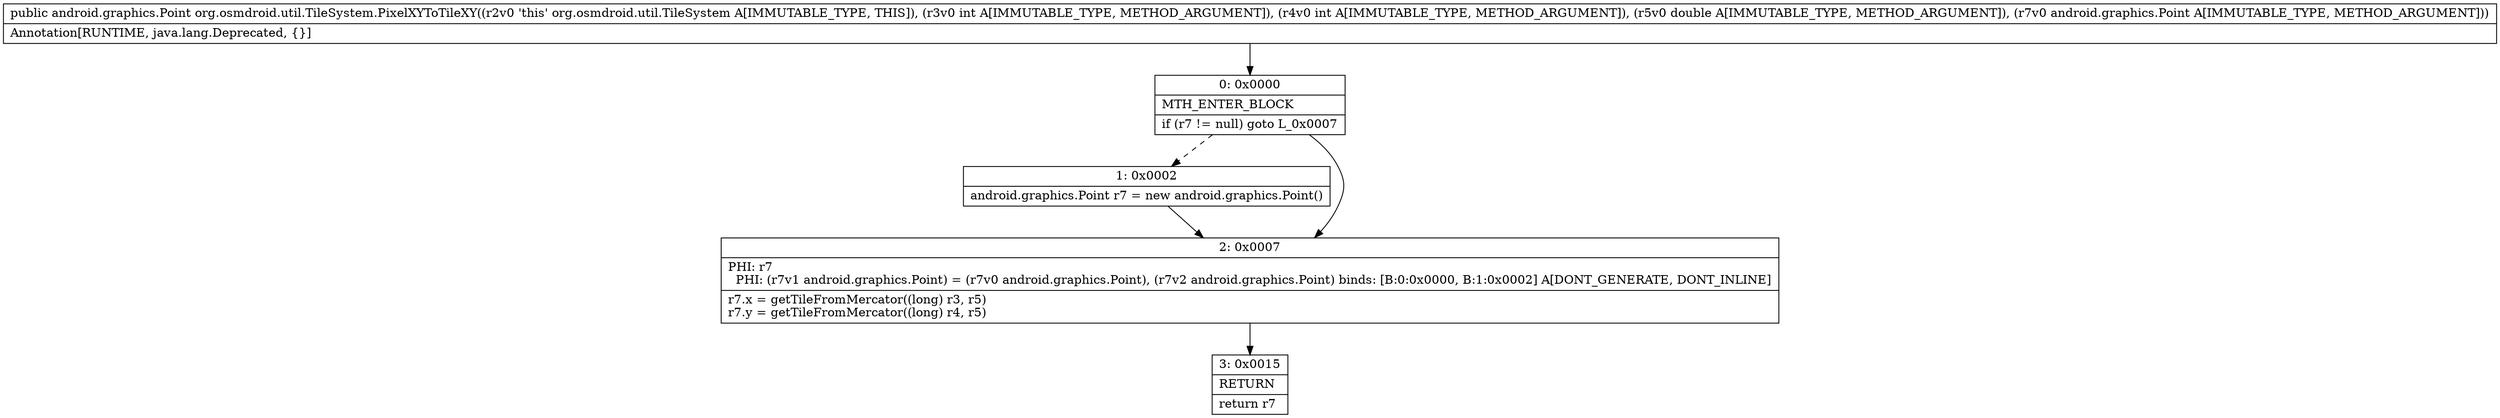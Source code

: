 digraph "CFG fororg.osmdroid.util.TileSystem.PixelXYToTileXY(IIDLandroid\/graphics\/Point;)Landroid\/graphics\/Point;" {
Node_0 [shape=record,label="{0\:\ 0x0000|MTH_ENTER_BLOCK\l|if (r7 != null) goto L_0x0007\l}"];
Node_1 [shape=record,label="{1\:\ 0x0002|android.graphics.Point r7 = new android.graphics.Point()\l}"];
Node_2 [shape=record,label="{2\:\ 0x0007|PHI: r7 \l  PHI: (r7v1 android.graphics.Point) = (r7v0 android.graphics.Point), (r7v2 android.graphics.Point) binds: [B:0:0x0000, B:1:0x0002] A[DONT_GENERATE, DONT_INLINE]\l|r7.x = getTileFromMercator((long) r3, r5)\lr7.y = getTileFromMercator((long) r4, r5)\l}"];
Node_3 [shape=record,label="{3\:\ 0x0015|RETURN\l|return r7\l}"];
MethodNode[shape=record,label="{public android.graphics.Point org.osmdroid.util.TileSystem.PixelXYToTileXY((r2v0 'this' org.osmdroid.util.TileSystem A[IMMUTABLE_TYPE, THIS]), (r3v0 int A[IMMUTABLE_TYPE, METHOD_ARGUMENT]), (r4v0 int A[IMMUTABLE_TYPE, METHOD_ARGUMENT]), (r5v0 double A[IMMUTABLE_TYPE, METHOD_ARGUMENT]), (r7v0 android.graphics.Point A[IMMUTABLE_TYPE, METHOD_ARGUMENT]))  | Annotation[RUNTIME, java.lang.Deprecated, \{\}]\l}"];
MethodNode -> Node_0;
Node_0 -> Node_1[style=dashed];
Node_0 -> Node_2;
Node_1 -> Node_2;
Node_2 -> Node_3;
}

